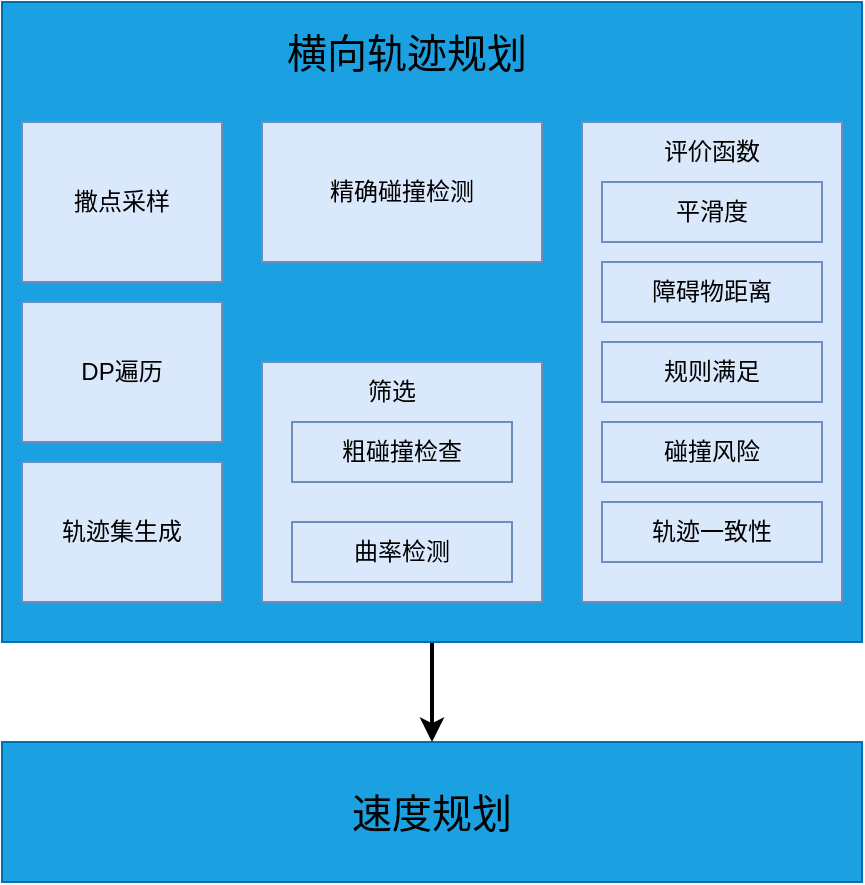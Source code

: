 <mxfile>
    <diagram id="_QEInV9J1JTh4VsWVnkM" name="Page-1">
        <mxGraphModel dx="998" dy="956" grid="1" gridSize="10" guides="1" tooltips="1" connect="1" arrows="1" fold="1" page="1" pageScale="1" pageWidth="850" pageHeight="1100" background="#ffffff" math="0" shadow="0">
            <root>
                <mxCell id="0"/>
                <mxCell id="1" parent="0"/>
                <mxCell id="21" style="edgeStyle=none;html=1;fontColor=#000000;strokeColor=#000000;strokeWidth=2;entryX=0.5;entryY=0;entryDx=0;entryDy=0;" parent="1" source="17" target="18" edge="1">
                    <mxGeometry relative="1" as="geometry">
                        <mxPoint x="465" y="400" as="targetPoint"/>
                    </mxGeometry>
                </mxCell>
                <mxCell id="17" value="" style="rounded=0;whiteSpace=wrap;html=1;strokeColor=#006EAF;fillColor=#1ba1e2;fontColor=#ffffff;" parent="1" vertex="1">
                    <mxGeometry x="250" y="20" width="430" height="320" as="geometry"/>
                </mxCell>
                <mxCell id="9" value="" style="rounded=0;whiteSpace=wrap;html=1;fillColor=#dae8fc;strokeColor=#6c8ebf;" parent="1" vertex="1">
                    <mxGeometry x="380" y="200" width="140" height="120" as="geometry"/>
                </mxCell>
                <mxCell id="2" value="&lt;font color=&quot;#000000&quot;&gt;撒点采样&lt;/font&gt;" style="rounded=0;whiteSpace=wrap;html=1;fillColor=#dae8fc;strokeColor=#6c8ebf;gradientColor=none;" parent="1" vertex="1">
                    <mxGeometry x="260" y="80" width="100" height="80" as="geometry"/>
                </mxCell>
                <mxCell id="3" value="&lt;font color=&quot;#000000&quot;&gt;DP遍历&lt;/font&gt;" style="rounded=0;whiteSpace=wrap;html=1;fillColor=#dae8fc;strokeColor=#6c8ebf;" parent="1" vertex="1">
                    <mxGeometry x="260" y="170" width="100" height="70" as="geometry"/>
                </mxCell>
                <mxCell id="4" value="&lt;font color=&quot;#000000&quot;&gt;粗碰撞检查&lt;/font&gt;" style="rounded=0;whiteSpace=wrap;html=1;fillColor=#dae8fc;strokeColor=#6c8ebf;" parent="1" vertex="1">
                    <mxGeometry x="395" y="230" width="110" height="30" as="geometry"/>
                </mxCell>
                <mxCell id="5" value="&lt;font color=&quot;#000000&quot;&gt;曲率检测&lt;/font&gt;" style="rounded=0;whiteSpace=wrap;html=1;fillColor=#dae8fc;strokeColor=#6c8ebf;" parent="1" vertex="1">
                    <mxGeometry x="395" y="280" width="110" height="30" as="geometry"/>
                </mxCell>
                <mxCell id="6" value="" style="rounded=0;whiteSpace=wrap;html=1;fillColor=#dae8fc;strokeColor=#6c8ebf;" parent="1" vertex="1">
                    <mxGeometry x="540" y="80" width="130" height="240" as="geometry"/>
                </mxCell>
                <mxCell id="7" value="&lt;font color=&quot;#000000&quot;&gt;轨迹集生成&lt;/font&gt;" style="rounded=0;whiteSpace=wrap;html=1;fillColor=#dae8fc;strokeColor=#6c8ebf;" parent="1" vertex="1">
                    <mxGeometry x="260" y="250" width="100" height="70" as="geometry"/>
                </mxCell>
                <mxCell id="8" value="&lt;font color=&quot;#000000&quot;&gt;精确碰撞检测&lt;/font&gt;" style="rounded=0;whiteSpace=wrap;html=1;fillColor=#dae8fc;strokeColor=#6c8ebf;" parent="1" vertex="1">
                    <mxGeometry x="380" y="80" width="140" height="70" as="geometry"/>
                </mxCell>
                <mxCell id="10" value="&lt;font color=&quot;#000000&quot;&gt;平滑度&lt;/font&gt;" style="rounded=0;whiteSpace=wrap;html=1;fillColor=#dae8fc;strokeColor=#6c8ebf;" parent="1" vertex="1">
                    <mxGeometry x="550" y="110" width="110" height="30" as="geometry"/>
                </mxCell>
                <mxCell id="11" value="&lt;font color=&quot;#000000&quot;&gt;障碍物距离&lt;/font&gt;" style="rounded=0;whiteSpace=wrap;html=1;fillColor=#dae8fc;strokeColor=#6c8ebf;" parent="1" vertex="1">
                    <mxGeometry x="550" y="150" width="110" height="30" as="geometry"/>
                </mxCell>
                <mxCell id="12" value="&lt;font color=&quot;#000000&quot;&gt;规则满足&lt;/font&gt;" style="rounded=0;whiteSpace=wrap;html=1;fillColor=#dae8fc;strokeColor=#6c8ebf;" parent="1" vertex="1">
                    <mxGeometry x="550" y="190" width="110" height="30" as="geometry"/>
                </mxCell>
                <mxCell id="13" value="&lt;font color=&quot;#000000&quot;&gt;碰撞风险&lt;/font&gt;" style="rounded=0;whiteSpace=wrap;html=1;fillColor=#dae8fc;strokeColor=#6c8ebf;" parent="1" vertex="1">
                    <mxGeometry x="550" y="230" width="110" height="30" as="geometry"/>
                </mxCell>
                <mxCell id="14" value="&lt;font color=&quot;#000000&quot;&gt;轨迹一致性&lt;/font&gt;" style="rounded=0;whiteSpace=wrap;html=1;fillColor=#dae8fc;strokeColor=#6c8ebf;" parent="1" vertex="1">
                    <mxGeometry x="550" y="270" width="110" height="30" as="geometry"/>
                </mxCell>
                <mxCell id="15" value="评价函数" style="text;html=1;strokeColor=none;fillColor=none;align=center;verticalAlign=middle;whiteSpace=wrap;rounded=0;fontColor=#000000;" parent="1" vertex="1">
                    <mxGeometry x="575" y="80" width="60" height="30" as="geometry"/>
                </mxCell>
                <mxCell id="16" value="筛选" style="text;html=1;strokeColor=none;fillColor=none;align=center;verticalAlign=middle;whiteSpace=wrap;rounded=0;fontColor=#000000;" parent="1" vertex="1">
                    <mxGeometry x="415" y="200" width="60" height="30" as="geometry"/>
                </mxCell>
                <mxCell id="18" value="&lt;span style=&quot;color: rgb(0, 0, 0); font-size: 20px;&quot;&gt;速度规划&lt;/span&gt;" style="rounded=0;whiteSpace=wrap;html=1;strokeColor=#006EAF;fillColor=#1ba1e2;fontColor=#ffffff;" parent="1" vertex="1">
                    <mxGeometry x="250" y="390" width="430" height="70" as="geometry"/>
                </mxCell>
                <mxCell id="22" value="&lt;font style=&quot;font-size: 20px;&quot; color=&quot;#000000&quot;&gt;横向轨迹规划&lt;/font&gt;" style="text;html=1;strokeColor=none;fillColor=none;align=center;verticalAlign=middle;whiteSpace=wrap;rounded=0;" parent="1" vertex="1">
                    <mxGeometry x="365" y="30" width="175" height="30" as="geometry"/>
                </mxCell>
            </root>
        </mxGraphModel>
    </diagram>
</mxfile>
